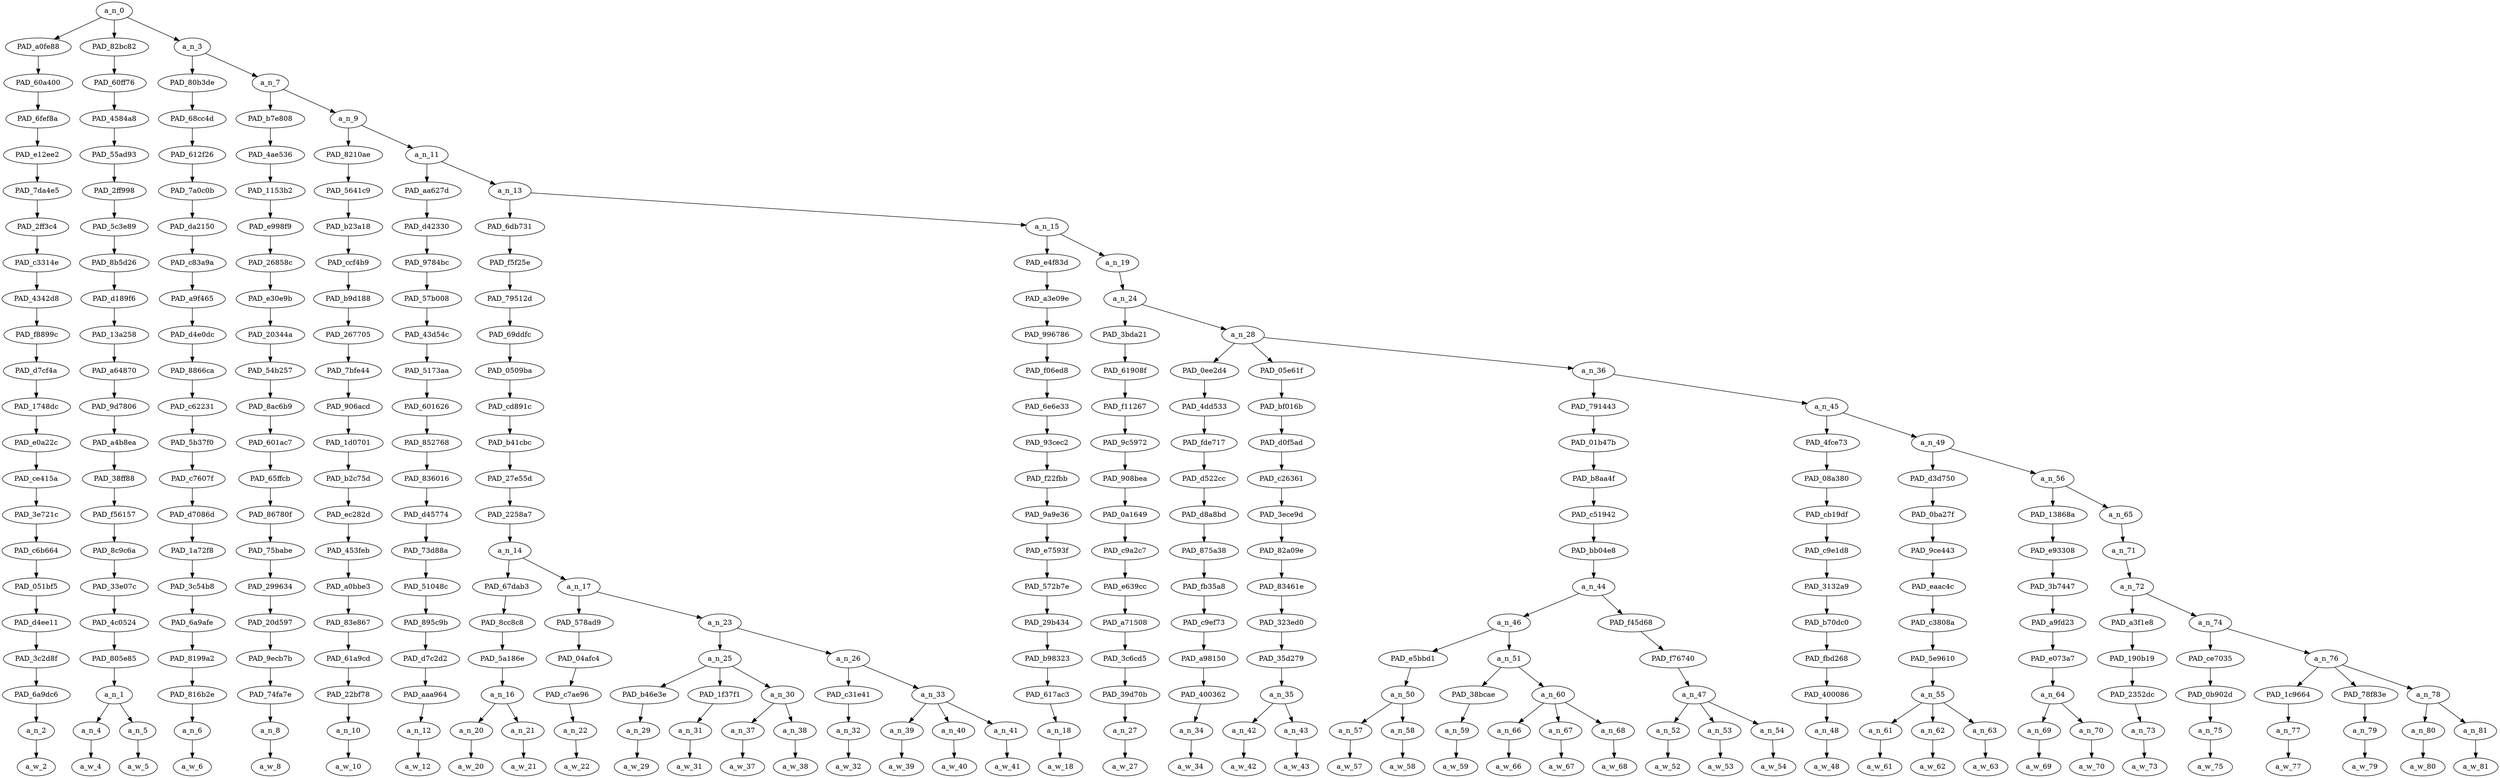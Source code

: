 strict digraph "" {
	a_n_0	[div_dir=1,
		index=0,
		level=21,
		pos="2.3028767903645835,21!",
		text_span="[0, 1, 2, 3, 4, 5, 6, 7, 8, 9, 10, 11, 12, 13, 14, 15, 16, 17, 18, 19, 20, 21, 22, 23, 24, 25, 26, 27, 28, 29, 30, 31, 32, 33, 34, \
35, 36, 37, 38, 39, 40, 41, 42, 43]",
		value=1.00000001];
	PAD_a0fe88	[div_dir=1,
		index=1,
		level=20,
		pos="2.0,20!",
		text_span="[2]",
		value=0.01432234];
	a_n_0 -> PAD_a0fe88;
	PAD_82bc82	[div_dir=1,
		index=0,
		level=20,
		pos="0.5,20!",
		text_span="[0, 1]",
		value=0.04350929];
	a_n_0 -> PAD_82bc82;
	a_n_3	[div_dir=1,
		index=2,
		level=20,
		pos="4.40863037109375,20!",
		text_span="[3, 4, 5, 6, 7, 8, 9, 10, 11, 12, 13, 14, 15, 16, 17, 18, 19, 20, 21, 22, 23, 24, 25, 26, 27, 28, 29, 30, 31, 32, 33, 34, 35, 36, \
37, 38, 39, 40, 41, 42, 43]",
		value=0.94185250];
	a_n_0 -> a_n_3;
	PAD_60a400	[div_dir=1,
		index=1,
		level=19,
		pos="2.0,19!",
		text_span="[2]",
		value=0.01432234];
	PAD_a0fe88 -> PAD_60a400;
	PAD_6fef8a	[div_dir=1,
		index=1,
		level=18,
		pos="2.0,18!",
		text_span="[2]",
		value=0.01432234];
	PAD_60a400 -> PAD_6fef8a;
	PAD_e12ee2	[div_dir=1,
		index=1,
		level=17,
		pos="2.0,17!",
		text_span="[2]",
		value=0.01432234];
	PAD_6fef8a -> PAD_e12ee2;
	PAD_7da4e5	[div_dir=1,
		index=1,
		level=16,
		pos="2.0,16!",
		text_span="[2]",
		value=0.01432234];
	PAD_e12ee2 -> PAD_7da4e5;
	PAD_2ff3c4	[div_dir=1,
		index=1,
		level=15,
		pos="2.0,15!",
		text_span="[2]",
		value=0.01432234];
	PAD_7da4e5 -> PAD_2ff3c4;
	PAD_c3314e	[div_dir=1,
		index=1,
		level=14,
		pos="2.0,14!",
		text_span="[2]",
		value=0.01432234];
	PAD_2ff3c4 -> PAD_c3314e;
	PAD_4342d8	[div_dir=1,
		index=1,
		level=13,
		pos="2.0,13!",
		text_span="[2]",
		value=0.01432234];
	PAD_c3314e -> PAD_4342d8;
	PAD_f8899c	[div_dir=1,
		index=1,
		level=12,
		pos="2.0,12!",
		text_span="[2]",
		value=0.01432234];
	PAD_4342d8 -> PAD_f8899c;
	PAD_d7cf4a	[div_dir=1,
		index=1,
		level=11,
		pos="2.0,11!",
		text_span="[2]",
		value=0.01432234];
	PAD_f8899c -> PAD_d7cf4a;
	PAD_1748dc	[div_dir=1,
		index=1,
		level=10,
		pos="2.0,10!",
		text_span="[2]",
		value=0.01432234];
	PAD_d7cf4a -> PAD_1748dc;
	PAD_e0a22c	[div_dir=1,
		index=1,
		level=9,
		pos="2.0,9!",
		text_span="[2]",
		value=0.01432234];
	PAD_1748dc -> PAD_e0a22c;
	PAD_ce415a	[div_dir=1,
		index=1,
		level=8,
		pos="2.0,8!",
		text_span="[2]",
		value=0.01432234];
	PAD_e0a22c -> PAD_ce415a;
	PAD_3e721c	[div_dir=1,
		index=1,
		level=7,
		pos="2.0,7!",
		text_span="[2]",
		value=0.01432234];
	PAD_ce415a -> PAD_3e721c;
	PAD_c6b664	[div_dir=1,
		index=1,
		level=6,
		pos="2.0,6!",
		text_span="[2]",
		value=0.01432234];
	PAD_3e721c -> PAD_c6b664;
	PAD_051bf5	[div_dir=1,
		index=1,
		level=5,
		pos="2.0,5!",
		text_span="[2]",
		value=0.01432234];
	PAD_c6b664 -> PAD_051bf5;
	PAD_d4ee11	[div_dir=1,
		index=1,
		level=4,
		pos="2.0,4!",
		text_span="[2]",
		value=0.01432234];
	PAD_051bf5 -> PAD_d4ee11;
	PAD_3c2d8f	[div_dir=1,
		index=1,
		level=3,
		pos="2.0,3!",
		text_span="[2]",
		value=0.01432234];
	PAD_d4ee11 -> PAD_3c2d8f;
	PAD_6a9dc6	[div_dir=1,
		index=1,
		level=2,
		pos="2.0,2!",
		text_span="[2]",
		value=0.01432234];
	PAD_3c2d8f -> PAD_6a9dc6;
	a_n_2	[div_dir=1,
		index=2,
		level=1,
		pos="2.0,1!",
		text_span="[2]",
		value=0.01432234];
	PAD_6a9dc6 -> a_n_2;
	a_w_2	[div_dir=0,
		index=2,
		level=0,
		pos="2,0!",
		text_span="[2]",
		value=overwhelmingly];
	a_n_2 -> a_w_2;
	PAD_60ff76	[div_dir=1,
		index=0,
		level=19,
		pos="0.5,19!",
		text_span="[0, 1]",
		value=0.04350929];
	PAD_82bc82 -> PAD_60ff76;
	PAD_4584a8	[div_dir=1,
		index=0,
		level=18,
		pos="0.5,18!",
		text_span="[0, 1]",
		value=0.04350929];
	PAD_60ff76 -> PAD_4584a8;
	PAD_55ad93	[div_dir=1,
		index=0,
		level=17,
		pos="0.5,17!",
		text_span="[0, 1]",
		value=0.04350929];
	PAD_4584a8 -> PAD_55ad93;
	PAD_2ff998	[div_dir=1,
		index=0,
		level=16,
		pos="0.5,16!",
		text_span="[0, 1]",
		value=0.04350929];
	PAD_55ad93 -> PAD_2ff998;
	PAD_5c3e89	[div_dir=1,
		index=0,
		level=15,
		pos="0.5,15!",
		text_span="[0, 1]",
		value=0.04350929];
	PAD_2ff998 -> PAD_5c3e89;
	PAD_8b5d26	[div_dir=1,
		index=0,
		level=14,
		pos="0.5,14!",
		text_span="[0, 1]",
		value=0.04350929];
	PAD_5c3e89 -> PAD_8b5d26;
	PAD_d189f6	[div_dir=1,
		index=0,
		level=13,
		pos="0.5,13!",
		text_span="[0, 1]",
		value=0.04350929];
	PAD_8b5d26 -> PAD_d189f6;
	PAD_13a258	[div_dir=1,
		index=0,
		level=12,
		pos="0.5,12!",
		text_span="[0, 1]",
		value=0.04350929];
	PAD_d189f6 -> PAD_13a258;
	PAD_a64870	[div_dir=1,
		index=0,
		level=11,
		pos="0.5,11!",
		text_span="[0, 1]",
		value=0.04350929];
	PAD_13a258 -> PAD_a64870;
	PAD_9d7806	[div_dir=1,
		index=0,
		level=10,
		pos="0.5,10!",
		text_span="[0, 1]",
		value=0.04350929];
	PAD_a64870 -> PAD_9d7806;
	PAD_a4b8ea	[div_dir=1,
		index=0,
		level=9,
		pos="0.5,9!",
		text_span="[0, 1]",
		value=0.04350929];
	PAD_9d7806 -> PAD_a4b8ea;
	PAD_38ff88	[div_dir=1,
		index=0,
		level=8,
		pos="0.5,8!",
		text_span="[0, 1]",
		value=0.04350929];
	PAD_a4b8ea -> PAD_38ff88;
	PAD_f56157	[div_dir=1,
		index=0,
		level=7,
		pos="0.5,7!",
		text_span="[0, 1]",
		value=0.04350929];
	PAD_38ff88 -> PAD_f56157;
	PAD_8c9c6a	[div_dir=1,
		index=0,
		level=6,
		pos="0.5,6!",
		text_span="[0, 1]",
		value=0.04350929];
	PAD_f56157 -> PAD_8c9c6a;
	PAD_33e07c	[div_dir=1,
		index=0,
		level=5,
		pos="0.5,5!",
		text_span="[0, 1]",
		value=0.04350929];
	PAD_8c9c6a -> PAD_33e07c;
	PAD_4c0524	[div_dir=1,
		index=0,
		level=4,
		pos="0.5,4!",
		text_span="[0, 1]",
		value=0.04350929];
	PAD_33e07c -> PAD_4c0524;
	PAD_805e85	[div_dir=1,
		index=0,
		level=3,
		pos="0.5,3!",
		text_span="[0, 1]",
		value=0.04350929];
	PAD_4c0524 -> PAD_805e85;
	a_n_1	[div_dir=1,
		index=0,
		level=2,
		pos="0.5,2!",
		text_span="[0, 1]",
		value=0.04350929];
	PAD_805e85 -> a_n_1;
	a_n_4	[div_dir=1,
		index=0,
		level=1,
		pos="0.0,1!",
		text_span="[0]",
		value=0.02041642];
	a_n_1 -> a_n_4;
	a_n_5	[div_dir=1,
		index=1,
		level=1,
		pos="1.0,1!",
		text_span="[1]",
		value=0.02291645];
	a_n_1 -> a_n_5;
	a_w_4	[div_dir=0,
		index=0,
		level=0,
		pos="0,0!",
		text_span="[0]",
		value=house];
	a_n_4 -> a_w_4;
	a_w_5	[div_dir=0,
		index=1,
		level=0,
		pos="1,0!",
		text_span="[1]",
		value=republicans];
	a_n_5 -> a_w_5;
	PAD_80b3de	[div_dir=1,
		index=2,
		level=19,
		pos="3.0,19!",
		text_span="[3]",
		value=0.01274587];
	a_n_3 -> PAD_80b3de;
	a_n_7	[div_dir=1,
		index=3,
		level=19,
		pos="5.8172607421875,19!",
		text_span="[4, 5, 6, 7, 8, 9, 10, 11, 12, 13, 14, 15, 16, 17, 18, 19, 20, 21, 22, 23, 24, 25, 26, 27, 28, 29, 30, 31, 32, 33, 34, 35, 36, 37, \
38, 39, 40, 41, 42, 43]",
		value=0.92882517];
	a_n_3 -> a_n_7;
	PAD_68cc4d	[div_dir=1,
		index=2,
		level=18,
		pos="3.0,18!",
		text_span="[3]",
		value=0.01274587];
	PAD_80b3de -> PAD_68cc4d;
	PAD_612f26	[div_dir=1,
		index=2,
		level=17,
		pos="3.0,17!",
		text_span="[3]",
		value=0.01274587];
	PAD_68cc4d -> PAD_612f26;
	PAD_7a0c0b	[div_dir=1,
		index=2,
		level=16,
		pos="3.0,16!",
		text_span="[3]",
		value=0.01274587];
	PAD_612f26 -> PAD_7a0c0b;
	PAD_da2150	[div_dir=1,
		index=2,
		level=15,
		pos="3.0,15!",
		text_span="[3]",
		value=0.01274587];
	PAD_7a0c0b -> PAD_da2150;
	PAD_c83a9a	[div_dir=1,
		index=2,
		level=14,
		pos="3.0,14!",
		text_span="[3]",
		value=0.01274587];
	PAD_da2150 -> PAD_c83a9a;
	PAD_a9f465	[div_dir=1,
		index=2,
		level=13,
		pos="3.0,13!",
		text_span="[3]",
		value=0.01274587];
	PAD_c83a9a -> PAD_a9f465;
	PAD_d4e0dc	[div_dir=1,
		index=2,
		level=12,
		pos="3.0,12!",
		text_span="[3]",
		value=0.01274587];
	PAD_a9f465 -> PAD_d4e0dc;
	PAD_8866ca	[div_dir=1,
		index=2,
		level=11,
		pos="3.0,11!",
		text_span="[3]",
		value=0.01274587];
	PAD_d4e0dc -> PAD_8866ca;
	PAD_c62231	[div_dir=1,
		index=2,
		level=10,
		pos="3.0,10!",
		text_span="[3]",
		value=0.01274587];
	PAD_8866ca -> PAD_c62231;
	PAD_5b37f0	[div_dir=1,
		index=2,
		level=9,
		pos="3.0,9!",
		text_span="[3]",
		value=0.01274587];
	PAD_c62231 -> PAD_5b37f0;
	PAD_c7607f	[div_dir=1,
		index=2,
		level=8,
		pos="3.0,8!",
		text_span="[3]",
		value=0.01274587];
	PAD_5b37f0 -> PAD_c7607f;
	PAD_d7086d	[div_dir=1,
		index=2,
		level=7,
		pos="3.0,7!",
		text_span="[3]",
		value=0.01274587];
	PAD_c7607f -> PAD_d7086d;
	PAD_1a72f8	[div_dir=1,
		index=2,
		level=6,
		pos="3.0,6!",
		text_span="[3]",
		value=0.01274587];
	PAD_d7086d -> PAD_1a72f8;
	PAD_3c54b8	[div_dir=1,
		index=2,
		level=5,
		pos="3.0,5!",
		text_span="[3]",
		value=0.01274587];
	PAD_1a72f8 -> PAD_3c54b8;
	PAD_6a9afe	[div_dir=1,
		index=2,
		level=4,
		pos="3.0,4!",
		text_span="[3]",
		value=0.01274587];
	PAD_3c54b8 -> PAD_6a9afe;
	PAD_8199a2	[div_dir=1,
		index=2,
		level=3,
		pos="3.0,3!",
		text_span="[3]",
		value=0.01274587];
	PAD_6a9afe -> PAD_8199a2;
	PAD_816b2e	[div_dir=1,
		index=2,
		level=2,
		pos="3.0,2!",
		text_span="[3]",
		value=0.01274587];
	PAD_8199a2 -> PAD_816b2e;
	a_n_6	[div_dir=1,
		index=3,
		level=1,
		pos="3.0,1!",
		text_span="[3]",
		value=0.01274587];
	PAD_816b2e -> a_n_6;
	a_w_6	[div_dir=0,
		index=3,
		level=0,
		pos="3,0!",
		text_span="[3]",
		value=voted];
	a_n_6 -> a_w_6;
	PAD_b7e808	[div_dir=1,
		index=3,
		level=18,
		pos="4.0,18!",
		text_span="[4]",
		value=0.00956903];
	a_n_7 -> PAD_b7e808;
	a_n_9	[div_dir=1,
		index=4,
		level=18,
		pos="7.634521484375,18!",
		text_span="[5, 6, 7, 8, 9, 10, 11, 12, 13, 14, 15, 16, 17, 18, 19, 20, 21, 22, 23, 24, 25, 26, 27, 28, 29, 30, 31, 32, 33, 34, 35, 36, 37, \
38, 39, 40, 41, 42, 43]",
		value=0.91897349];
	a_n_7 -> a_n_9;
	PAD_4ae536	[div_dir=1,
		index=3,
		level=17,
		pos="4.0,17!",
		text_span="[4]",
		value=0.00956903];
	PAD_b7e808 -> PAD_4ae536;
	PAD_1153b2	[div_dir=1,
		index=3,
		level=16,
		pos="4.0,16!",
		text_span="[4]",
		value=0.00956903];
	PAD_4ae536 -> PAD_1153b2;
	PAD_e998f9	[div_dir=1,
		index=3,
		level=15,
		pos="4.0,15!",
		text_span="[4]",
		value=0.00956903];
	PAD_1153b2 -> PAD_e998f9;
	PAD_26858c	[div_dir=1,
		index=3,
		level=14,
		pos="4.0,14!",
		text_span="[4]",
		value=0.00956903];
	PAD_e998f9 -> PAD_26858c;
	PAD_e30e9b	[div_dir=1,
		index=3,
		level=13,
		pos="4.0,13!",
		text_span="[4]",
		value=0.00956903];
	PAD_26858c -> PAD_e30e9b;
	PAD_20344a	[div_dir=1,
		index=3,
		level=12,
		pos="4.0,12!",
		text_span="[4]",
		value=0.00956903];
	PAD_e30e9b -> PAD_20344a;
	PAD_54b257	[div_dir=1,
		index=3,
		level=11,
		pos="4.0,11!",
		text_span="[4]",
		value=0.00956903];
	PAD_20344a -> PAD_54b257;
	PAD_8ac6b9	[div_dir=1,
		index=3,
		level=10,
		pos="4.0,10!",
		text_span="[4]",
		value=0.00956903];
	PAD_54b257 -> PAD_8ac6b9;
	PAD_601ac7	[div_dir=1,
		index=3,
		level=9,
		pos="4.0,9!",
		text_span="[4]",
		value=0.00956903];
	PAD_8ac6b9 -> PAD_601ac7;
	PAD_65ffcb	[div_dir=1,
		index=3,
		level=8,
		pos="4.0,8!",
		text_span="[4]",
		value=0.00956903];
	PAD_601ac7 -> PAD_65ffcb;
	PAD_86780f	[div_dir=1,
		index=3,
		level=7,
		pos="4.0,7!",
		text_span="[4]",
		value=0.00956903];
	PAD_65ffcb -> PAD_86780f;
	PAD_75babe	[div_dir=1,
		index=3,
		level=6,
		pos="4.0,6!",
		text_span="[4]",
		value=0.00956903];
	PAD_86780f -> PAD_75babe;
	PAD_299634	[div_dir=1,
		index=3,
		level=5,
		pos="4.0,5!",
		text_span="[4]",
		value=0.00956903];
	PAD_75babe -> PAD_299634;
	PAD_20d597	[div_dir=1,
		index=3,
		level=4,
		pos="4.0,4!",
		text_span="[4]",
		value=0.00956903];
	PAD_299634 -> PAD_20d597;
	PAD_9ecb7b	[div_dir=1,
		index=3,
		level=3,
		pos="4.0,3!",
		text_span="[4]",
		value=0.00956903];
	PAD_20d597 -> PAD_9ecb7b;
	PAD_74fa7e	[div_dir=1,
		index=3,
		level=2,
		pos="4.0,2!",
		text_span="[4]",
		value=0.00956903];
	PAD_9ecb7b -> PAD_74fa7e;
	a_n_8	[div_dir=1,
		index=4,
		level=1,
		pos="4.0,1!",
		text_span="[4]",
		value=0.00956903];
	PAD_74fa7e -> a_n_8;
	a_w_8	[div_dir=0,
		index=4,
		level=0,
		pos="4,0!",
		text_span="[4]",
		value=in];
	a_n_8 -> a_w_8;
	PAD_8210ae	[div_dir=1,
		index=4,
		level=17,
		pos="5.0,17!",
		text_span="[5]",
		value=0.01014781];
	a_n_9 -> PAD_8210ae;
	a_n_11	[div_dir=1,
		index=5,
		level=17,
		pos="10.26904296875,17!",
		text_span="[6, 7, 8, 9, 10, 11, 12, 13, 14, 15, 16, 17, 18, 19, 20, 21, 22, 23, 24, 25, 26, 27, 28, 29, 30, 31, 32, 33, 34, 35, 36, 37, 38, \
39, 40, 41, 42, 43]",
		value=0.90854138];
	a_n_9 -> a_n_11;
	PAD_5641c9	[div_dir=1,
		index=4,
		level=16,
		pos="5.0,16!",
		text_span="[5]",
		value=0.01014781];
	PAD_8210ae -> PAD_5641c9;
	PAD_b23a18	[div_dir=1,
		index=4,
		level=15,
		pos="5.0,15!",
		text_span="[5]",
		value=0.01014781];
	PAD_5641c9 -> PAD_b23a18;
	PAD_ccf4b9	[div_dir=1,
		index=4,
		level=14,
		pos="5.0,14!",
		text_span="[5]",
		value=0.01014781];
	PAD_b23a18 -> PAD_ccf4b9;
	PAD_b9d188	[div_dir=1,
		index=4,
		level=13,
		pos="5.0,13!",
		text_span="[5]",
		value=0.01014781];
	PAD_ccf4b9 -> PAD_b9d188;
	PAD_267705	[div_dir=1,
		index=4,
		level=12,
		pos="5.0,12!",
		text_span="[5]",
		value=0.01014781];
	PAD_b9d188 -> PAD_267705;
	PAD_7bfe44	[div_dir=1,
		index=4,
		level=11,
		pos="5.0,11!",
		text_span="[5]",
		value=0.01014781];
	PAD_267705 -> PAD_7bfe44;
	PAD_906acd	[div_dir=1,
		index=4,
		level=10,
		pos="5.0,10!",
		text_span="[5]",
		value=0.01014781];
	PAD_7bfe44 -> PAD_906acd;
	PAD_1d0701	[div_dir=1,
		index=4,
		level=9,
		pos="5.0,9!",
		text_span="[5]",
		value=0.01014781];
	PAD_906acd -> PAD_1d0701;
	PAD_b2c75d	[div_dir=1,
		index=4,
		level=8,
		pos="5.0,8!",
		text_span="[5]",
		value=0.01014781];
	PAD_1d0701 -> PAD_b2c75d;
	PAD_ec282d	[div_dir=1,
		index=4,
		level=7,
		pos="5.0,7!",
		text_span="[5]",
		value=0.01014781];
	PAD_b2c75d -> PAD_ec282d;
	PAD_453feb	[div_dir=1,
		index=4,
		level=6,
		pos="5.0,6!",
		text_span="[5]",
		value=0.01014781];
	PAD_ec282d -> PAD_453feb;
	PAD_a0bbe3	[div_dir=1,
		index=4,
		level=5,
		pos="5.0,5!",
		text_span="[5]",
		value=0.01014781];
	PAD_453feb -> PAD_a0bbe3;
	PAD_83e867	[div_dir=1,
		index=4,
		level=4,
		pos="5.0,4!",
		text_span="[5]",
		value=0.01014781];
	PAD_a0bbe3 -> PAD_83e867;
	PAD_61a9cd	[div_dir=1,
		index=4,
		level=3,
		pos="5.0,3!",
		text_span="[5]",
		value=0.01014781];
	PAD_83e867 -> PAD_61a9cd;
	PAD_22bf78	[div_dir=1,
		index=4,
		level=2,
		pos="5.0,2!",
		text_span="[5]",
		value=0.01014781];
	PAD_61a9cd -> PAD_22bf78;
	a_n_10	[div_dir=1,
		index=5,
		level=1,
		pos="5.0,1!",
		text_span="[5]",
		value=0.01014781];
	PAD_22bf78 -> a_n_10;
	a_w_10	[div_dir=0,
		index=5,
		level=0,
		pos="5,0!",
		text_span="[5]",
		value=support];
	a_n_10 -> a_w_10;
	PAD_aa627d	[div_dir=1,
		index=5,
		level=16,
		pos="6.0,16!",
		text_span="[6]",
		value=0.00955087];
	a_n_11 -> PAD_aa627d;
	a_n_13	[div_dir=1,
		index=6,
		level=16,
		pos="14.5380859375,16!",
		text_span="[7, 8, 9, 10, 11, 12, 13, 14, 15, 16, 17, 18, 19, 20, 21, 22, 23, 24, 25, 26, 27, 28, 29, 30, 31, 32, 33, 34, 35, 36, 37, 38, 39, \
40, 41, 42, 43]",
		value=0.89870370];
	a_n_11 -> a_n_13;
	PAD_d42330	[div_dir=1,
		index=5,
		level=15,
		pos="6.0,15!",
		text_span="[6]",
		value=0.00955087];
	PAD_aa627d -> PAD_d42330;
	PAD_9784bc	[div_dir=1,
		index=5,
		level=14,
		pos="6.0,14!",
		text_span="[6]",
		value=0.00955087];
	PAD_d42330 -> PAD_9784bc;
	PAD_57b008	[div_dir=1,
		index=5,
		level=13,
		pos="6.0,13!",
		text_span="[6]",
		value=0.00955087];
	PAD_9784bc -> PAD_57b008;
	PAD_43d54c	[div_dir=1,
		index=5,
		level=12,
		pos="6.0,12!",
		text_span="[6]",
		value=0.00955087];
	PAD_57b008 -> PAD_43d54c;
	PAD_5173aa	[div_dir=1,
		index=5,
		level=11,
		pos="6.0,11!",
		text_span="[6]",
		value=0.00955087];
	PAD_43d54c -> PAD_5173aa;
	PAD_601626	[div_dir=1,
		index=5,
		level=10,
		pos="6.0,10!",
		text_span="[6]",
		value=0.00955087];
	PAD_5173aa -> PAD_601626;
	PAD_852768	[div_dir=1,
		index=5,
		level=9,
		pos="6.0,9!",
		text_span="[6]",
		value=0.00955087];
	PAD_601626 -> PAD_852768;
	PAD_836016	[div_dir=1,
		index=5,
		level=8,
		pos="6.0,8!",
		text_span="[6]",
		value=0.00955087];
	PAD_852768 -> PAD_836016;
	PAD_d45774	[div_dir=1,
		index=5,
		level=7,
		pos="6.0,7!",
		text_span="[6]",
		value=0.00955087];
	PAD_836016 -> PAD_d45774;
	PAD_73d88a	[div_dir=1,
		index=5,
		level=6,
		pos="6.0,6!",
		text_span="[6]",
		value=0.00955087];
	PAD_d45774 -> PAD_73d88a;
	PAD_51048c	[div_dir=1,
		index=5,
		level=5,
		pos="6.0,5!",
		text_span="[6]",
		value=0.00955087];
	PAD_73d88a -> PAD_51048c;
	PAD_895c9b	[div_dir=1,
		index=5,
		level=4,
		pos="6.0,4!",
		text_span="[6]",
		value=0.00955087];
	PAD_51048c -> PAD_895c9b;
	PAD_d7c2d2	[div_dir=1,
		index=5,
		level=3,
		pos="6.0,3!",
		text_span="[6]",
		value=0.00955087];
	PAD_895c9b -> PAD_d7c2d2;
	PAD_aaa964	[div_dir=1,
		index=5,
		level=2,
		pos="6.0,2!",
		text_span="[6]",
		value=0.00955087];
	PAD_d7c2d2 -> PAD_aaa964;
	a_n_12	[div_dir=1,
		index=6,
		level=1,
		pos="6.0,1!",
		text_span="[6]",
		value=0.00955087];
	PAD_aaa964 -> a_n_12;
	a_w_12	[div_dir=0,
		index=6,
		level=0,
		pos="6,0!",
		text_span="[6]",
		value=of];
	a_n_12 -> a_w_12;
	PAD_6db731	[div_dir=1,
		index=6,
		level=15,
		pos="9.3125,15!",
		text_span="[7, 8, 9, 10, 11, 12, 13, 14, 15, 16, 17]",
		value=0.17862802];
	a_n_13 -> PAD_6db731;
	a_n_15	[div_dir=1,
		index=7,
		level=15,
		pos="19.763671875,15!",
		text_span="[18, 19, 20, 21, 22, 23, 24, 25, 26, 27, 28, 29, 30, 31, 32, 33, 34, 35, 36, 37, 38, 39, 40, 41, 42, 43]",
		value=0.71978835];
	a_n_13 -> a_n_15;
	PAD_f5f25e	[div_dir=1,
		index=6,
		level=14,
		pos="9.3125,14!",
		text_span="[7, 8, 9, 10, 11, 12, 13, 14, 15, 16, 17]",
		value=0.17862802];
	PAD_6db731 -> PAD_f5f25e;
	PAD_79512d	[div_dir=1,
		index=6,
		level=13,
		pos="9.3125,13!",
		text_span="[7, 8, 9, 10, 11, 12, 13, 14, 15, 16, 17]",
		value=0.17862802];
	PAD_f5f25e -> PAD_79512d;
	PAD_69ddfc	[div_dir=1,
		index=6,
		level=12,
		pos="9.3125,12!",
		text_span="[7, 8, 9, 10, 11, 12, 13, 14, 15, 16, 17]",
		value=0.17862802];
	PAD_79512d -> PAD_69ddfc;
	PAD_0509ba	[div_dir=1,
		index=6,
		level=11,
		pos="9.3125,11!",
		text_span="[7, 8, 9, 10, 11, 12, 13, 14, 15, 16, 17]",
		value=0.17862802];
	PAD_69ddfc -> PAD_0509ba;
	PAD_cd891c	[div_dir=1,
		index=6,
		level=10,
		pos="9.3125,10!",
		text_span="[7, 8, 9, 10, 11, 12, 13, 14, 15, 16, 17]",
		value=0.17862802];
	PAD_0509ba -> PAD_cd891c;
	PAD_b41cbc	[div_dir=1,
		index=6,
		level=9,
		pos="9.3125,9!",
		text_span="[7, 8, 9, 10, 11, 12, 13, 14, 15, 16, 17]",
		value=0.17862802];
	PAD_cd891c -> PAD_b41cbc;
	PAD_27e55d	[div_dir=1,
		index=6,
		level=8,
		pos="9.3125,8!",
		text_span="[7, 8, 9, 10, 11, 12, 13, 14, 15, 16, 17]",
		value=0.17862802];
	PAD_b41cbc -> PAD_27e55d;
	PAD_2258a7	[div_dir=1,
		index=6,
		level=7,
		pos="9.3125,7!",
		text_span="[7, 8, 9, 10, 11, 12, 13, 14, 15, 16, 17]",
		value=0.17862802];
	PAD_27e55d -> PAD_2258a7;
	a_n_14	[div_dir=1,
		index=6,
		level=6,
		pos="9.3125,6!",
		text_span="[7, 8, 9, 10, 11, 12, 13, 14, 15, 16, 17]",
		value=0.17862802];
	PAD_2258a7 -> a_n_14;
	PAD_67dab3	[div_dir=1,
		index=6,
		level=5,
		pos="7.5,5!",
		text_span="[7, 8]",
		value=0.02068015];
	a_n_14 -> PAD_67dab3;
	a_n_17	[div_dir=1,
		index=7,
		level=5,
		pos="11.125,5!",
		text_span="[9, 10, 11, 12, 13, 14, 15, 16, 17]",
		value=0.15792645];
	a_n_14 -> a_n_17;
	PAD_8cc8c8	[div_dir=1,
		index=6,
		level=4,
		pos="7.5,4!",
		text_span="[7, 8]",
		value=0.02068015];
	PAD_67dab3 -> PAD_8cc8c8;
	PAD_5a186e	[div_dir=1,
		index=6,
		level=3,
		pos="7.5,3!",
		text_span="[7, 8]",
		value=0.02068015];
	PAD_8cc8c8 -> PAD_5a186e;
	a_n_16	[div_dir=1,
		index=6,
		level=2,
		pos="7.5,2!",
		text_span="[7, 8]",
		value=0.02068015];
	PAD_5a186e -> a_n_16;
	a_n_20	[div_dir=1,
		index=7,
		level=1,
		pos="7.0,1!",
		text_span="[7]",
		value=0.00861428];
	a_n_16 -> a_n_20;
	a_n_21	[div_dir=-1,
		index=8,
		level=1,
		pos="8.0,1!",
		text_span="[8]",
		value=0.01205381];
	a_n_16 -> a_n_21;
	a_w_20	[div_dir=0,
		index=7,
		level=0,
		pos="7,0!",
		text_span="[7]",
		value=a];
	a_n_20 -> a_w_20;
	a_w_21	[div_dir=0,
		index=8,
		level=0,
		pos="8,0!",
		text_span="[8]",
		value=resolution];
	a_n_21 -> a_w_21;
	PAD_578ad9	[div_dir=1,
		index=7,
		level=4,
		pos="9.0,4!",
		text_span="[9]",
		value=0.03446762];
	a_n_17 -> PAD_578ad9;
	a_n_23	[div_dir=1,
		index=8,
		level=4,
		pos="13.25,4!",
		text_span="[10, 11, 12, 13, 14, 15, 16, 17]",
		value=0.12344069];
	a_n_17 -> a_n_23;
	PAD_04afc4	[div_dir=1,
		index=7,
		level=3,
		pos="9.0,3!",
		text_span="[9]",
		value=0.03446762];
	PAD_578ad9 -> PAD_04afc4;
	PAD_c7ae96	[div_dir=1,
		index=7,
		level=2,
		pos="9.0,2!",
		text_span="[9]",
		value=0.03446762];
	PAD_04afc4 -> PAD_c7ae96;
	a_n_22	[div_dir=1,
		index=9,
		level=1,
		pos="9.0,1!",
		text_span="[9]",
		value=0.03446762];
	PAD_c7ae96 -> a_n_22;
	a_w_22	[div_dir=0,
		index=9,
		level=0,
		pos="9,0!",
		text_span="[9]",
		value=reaffirming];
	a_n_22 -> a_w_22;
	a_n_25	[div_dir=1,
		index=8,
		level=3,
		pos="11.5,3!",
		text_span="[10, 11, 12, 13]",
		value=0.04574949];
	a_n_23 -> a_n_25;
	a_n_26	[div_dir=1,
		index=9,
		level=3,
		pos="15.0,3!",
		text_span="[14, 15, 16, 17]",
		value=0.07767898];
	a_n_23 -> a_n_26;
	PAD_b46e3e	[div_dir=1,
		index=8,
		level=2,
		pos="10.0,2!",
		text_span="[10]",
		value=0.00998711];
	a_n_25 -> PAD_b46e3e;
	PAD_1f37f1	[div_dir=1,
		index=10,
		level=2,
		pos="13.0,2!",
		text_span="[13]",
		value=0.01225272];
	a_n_25 -> PAD_1f37f1;
	a_n_30	[div_dir=-1,
		index=9,
		level=2,
		pos="11.5,2!",
		text_span="[11, 12]",
		value=0.02350133];
	a_n_25 -> a_n_30;
	a_n_29	[div_dir=1,
		index=10,
		level=1,
		pos="10.0,1!",
		text_span="[10]",
		value=0.00998711];
	PAD_b46e3e -> a_n_29;
	a_w_29	[div_dir=0,
		index=10,
		level=0,
		pos="10,0!",
		text_span="[10]",
		value=the];
	a_n_29 -> a_w_29;
	a_n_31	[div_dir=1,
		index=13,
		level=1,
		pos="13.0,1!",
		text_span="[13]",
		value=0.01225272];
	PAD_1f37f1 -> a_n_31;
	a_w_31	[div_dir=0,
		index=13,
		level=0,
		pos="13,0!",
		text_span="[13]",
		value=commitment];
	a_n_31 -> a_w_31;
	a_n_37	[div_dir=-1,
		index=11,
		level=1,
		pos="11.0,1!",
		text_span="[11]",
		value=0.01124719];
	a_n_30 -> a_n_37;
	a_n_38	[div_dir=-1,
		index=12,
		level=1,
		pos="12.0,1!",
		text_span="[12]",
		value=0.01220205];
	a_n_30 -> a_n_38;
	a_w_37	[div_dir=0,
		index=11,
		level=0,
		pos="11,0!",
		text_span="[11]",
		value=united];
	a_n_37 -> a_w_37;
	a_w_38	[div_dir=0,
		index=12,
		level=0,
		pos="12,0!",
		text_span="[12]",
		value=states];
	a_n_38 -> a_w_38;
	PAD_c31e41	[div_dir=1,
		index=11,
		level=2,
		pos="14.0,2!",
		text_span="[14]",
		value=0.00974655];
	a_n_26 -> PAD_c31e41;
	a_n_33	[div_dir=-1,
		index=12,
		level=2,
		pos="16.0,2!",
		text_span="[15, 16, 17]",
		value=0.06792337];
	a_n_26 -> a_n_33;
	a_n_32	[div_dir=1,
		index=14,
		level=1,
		pos="14.0,1!",
		text_span="[14]",
		value=0.00974655];
	PAD_c31e41 -> a_n_32;
	a_w_32	[div_dir=0,
		index=14,
		level=0,
		pos="14,0!",
		text_span="[14]",
		value=to];
	a_n_32 -> a_w_32;
	a_n_39	[div_dir=-1,
		index=15,
		level=1,
		pos="15.0,1!",
		text_span="[15]",
		value=0.02407457];
	a_n_33 -> a_n_39;
	a_n_40	[div_dir=1,
		index=16,
		level=1,
		pos="16.0,1!",
		text_span="[16]",
		value=0.02480239];
	a_n_33 -> a_n_40;
	a_n_41	[div_dir=-1,
		index=17,
		level=1,
		pos="17.0,1!",
		text_span="[17]",
		value=0.01904066];
	a_n_33 -> a_n_41;
	a_w_39	[div_dir=0,
		index=15,
		level=0,
		pos="15,0!",
		text_span="[15]",
		value=israel];
	a_n_39 -> a_w_39;
	a_w_40	[div_dir=0,
		index=16,
		level=0,
		pos="16,0!",
		text_span="[16]",
		value="<number>"];
	a_n_40 -> a_w_40;
	a_w_41	[div_dir=0,
		index=17,
		level=0,
		pos="17,0!",
		text_span="[17]",
		value=democrats];
	a_n_41 -> a_w_41;
	PAD_e4f83d	[div_dir=-1,
		index=7,
		level=14,
		pos="18.0,14!",
		text_span="[18]",
		value=0.01392972];
	a_n_15 -> PAD_e4f83d;
	a_n_19	[div_dir=1,
		index=8,
		level=14,
		pos="21.52734375,14!",
		text_span="[19, 20, 21, 22, 23, 24, 25, 26, 27, 28, 29, 30, 31, 32, 33, 34, 35, 36, 37, 38, 39, 40, 41, 42, 43]",
		value=0.70553238];
	a_n_15 -> a_n_19;
	PAD_a3e09e	[div_dir=-1,
		index=7,
		level=13,
		pos="18.0,13!",
		text_span="[18]",
		value=0.01392972];
	PAD_e4f83d -> PAD_a3e09e;
	PAD_996786	[div_dir=-1,
		index=7,
		level=12,
		pos="18.0,12!",
		text_span="[18]",
		value=0.01392972];
	PAD_a3e09e -> PAD_996786;
	PAD_f06ed8	[div_dir=-1,
		index=7,
		level=11,
		pos="18.0,11!",
		text_span="[18]",
		value=0.01392972];
	PAD_996786 -> PAD_f06ed8;
	PAD_6e6e33	[div_dir=-1,
		index=7,
		level=10,
		pos="18.0,10!",
		text_span="[18]",
		value=0.01392972];
	PAD_f06ed8 -> PAD_6e6e33;
	PAD_93cec2	[div_dir=-1,
		index=7,
		level=9,
		pos="18.0,9!",
		text_span="[18]",
		value=0.01392972];
	PAD_6e6e33 -> PAD_93cec2;
	PAD_f22fbb	[div_dir=-1,
		index=7,
		level=8,
		pos="18.0,8!",
		text_span="[18]",
		value=0.01392972];
	PAD_93cec2 -> PAD_f22fbb;
	PAD_9a9e36	[div_dir=-1,
		index=7,
		level=7,
		pos="18.0,7!",
		text_span="[18]",
		value=0.01392972];
	PAD_f22fbb -> PAD_9a9e36;
	PAD_e7593f	[div_dir=-1,
		index=7,
		level=6,
		pos="18.0,6!",
		text_span="[18]",
		value=0.01392972];
	PAD_9a9e36 -> PAD_e7593f;
	PAD_572b7e	[div_dir=-1,
		index=8,
		level=5,
		pos="18.0,5!",
		text_span="[18]",
		value=0.01392972];
	PAD_e7593f -> PAD_572b7e;
	PAD_29b434	[div_dir=-1,
		index=9,
		level=4,
		pos="18.0,4!",
		text_span="[18]",
		value=0.01392972];
	PAD_572b7e -> PAD_29b434;
	PAD_b98323	[div_dir=-1,
		index=10,
		level=3,
		pos="18.0,3!",
		text_span="[18]",
		value=0.01392972];
	PAD_29b434 -> PAD_b98323;
	PAD_617ac3	[div_dir=-1,
		index=13,
		level=2,
		pos="18.0,2!",
		text_span="[18]",
		value=0.01392972];
	PAD_b98323 -> PAD_617ac3;
	a_n_18	[div_dir=-1,
		index=18,
		level=1,
		pos="18.0,1!",
		text_span="[18]",
		value=0.01392972];
	PAD_617ac3 -> a_n_18;
	a_w_18	[div_dir=0,
		index=18,
		level=0,
		pos="18,0!",
		text_span="[18]",
		value=showed];
	a_n_18 -> a_w_18;
	a_n_24	[div_dir=1,
		index=8,
		level=13,
		pos="21.52734375,13!",
		text_span="[19, 20, 21, 22, 23, 24, 25, 26, 27, 28, 29, 30, 31, 32, 33, 34, 35, 36, 37, 38, 39, 40, 41, 42, 43]",
		value=0.70519624];
	a_n_19 -> a_n_24;
	PAD_3bda21	[div_dir=1,
		index=8,
		level=12,
		pos="19.0,12!",
		text_span="[19]",
		value=0.01020734];
	a_n_24 -> PAD_3bda21;
	a_n_28	[div_dir=1,
		index=9,
		level=12,
		pos="24.0546875,12!",
		text_span="[20, 21, 22, 23, 24, 25, 26, 27, 28, 29, 30, 31, 32, 33, 34, 35, 36, 37, 38, 39, 40, 41, 42, 43]",
		value=0.69465276];
	a_n_24 -> a_n_28;
	PAD_61908f	[div_dir=1,
		index=8,
		level=11,
		pos="19.0,11!",
		text_span="[19]",
		value=0.01020734];
	PAD_3bda21 -> PAD_61908f;
	PAD_f11267	[div_dir=1,
		index=8,
		level=10,
		pos="19.0,10!",
		text_span="[19]",
		value=0.01020734];
	PAD_61908f -> PAD_f11267;
	PAD_9c5972	[div_dir=1,
		index=8,
		level=9,
		pos="19.0,9!",
		text_span="[19]",
		value=0.01020734];
	PAD_f11267 -> PAD_9c5972;
	PAD_908bea	[div_dir=1,
		index=8,
		level=8,
		pos="19.0,8!",
		text_span="[19]",
		value=0.01020734];
	PAD_9c5972 -> PAD_908bea;
	PAD_0a1649	[div_dir=1,
		index=8,
		level=7,
		pos="19.0,7!",
		text_span="[19]",
		value=0.01020734];
	PAD_908bea -> PAD_0a1649;
	PAD_c9a2c7	[div_dir=1,
		index=8,
		level=6,
		pos="19.0,6!",
		text_span="[19]",
		value=0.01020734];
	PAD_0a1649 -> PAD_c9a2c7;
	PAD_e639cc	[div_dir=1,
		index=9,
		level=5,
		pos="19.0,5!",
		text_span="[19]",
		value=0.01020734];
	PAD_c9a2c7 -> PAD_e639cc;
	PAD_a71508	[div_dir=1,
		index=10,
		level=4,
		pos="19.0,4!",
		text_span="[19]",
		value=0.01020734];
	PAD_e639cc -> PAD_a71508;
	PAD_3c6cd5	[div_dir=1,
		index=11,
		level=3,
		pos="19.0,3!",
		text_span="[19]",
		value=0.01020734];
	PAD_a71508 -> PAD_3c6cd5;
	PAD_39d70b	[div_dir=1,
		index=14,
		level=2,
		pos="19.0,2!",
		text_span="[19]",
		value=0.01020734];
	PAD_3c6cd5 -> PAD_39d70b;
	a_n_27	[div_dir=1,
		index=19,
		level=1,
		pos="19.0,1!",
		text_span="[19]",
		value=0.01020734];
	PAD_39d70b -> a_n_27;
	a_w_27	[div_dir=0,
		index=19,
		level=0,
		pos="19,0!",
		text_span="[19]",
		value=they];
	a_n_27 -> a_w_27;
	PAD_0ee2d4	[div_dir=1,
		index=9,
		level=11,
		pos="20.0,11!",
		text_span="[20]",
		value=0.01207924];
	a_n_28 -> PAD_0ee2d4;
	PAD_05e61f	[div_dir=1,
		index=10,
		level=11,
		pos="21.5,11!",
		text_span="[21, 22]",
		value=0.01871402];
	a_n_28 -> PAD_05e61f;
	a_n_36	[div_dir=1,
		index=11,
		level=11,
		pos="30.6640625,11!",
		text_span="[23, 24, 25, 26, 27, 28, 29, 30, 31, 32, 33, 34, 35, 36, 37, 38, 39, 40, 41, 42, 43]",
		value=0.66352795];
	a_n_28 -> a_n_36;
	PAD_4dd533	[div_dir=1,
		index=9,
		level=10,
		pos="20.0,10!",
		text_span="[20]",
		value=0.01207924];
	PAD_0ee2d4 -> PAD_4dd533;
	PAD_fde717	[div_dir=1,
		index=9,
		level=9,
		pos="20.0,9!",
		text_span="[20]",
		value=0.01207924];
	PAD_4dd533 -> PAD_fde717;
	PAD_d522cc	[div_dir=1,
		index=9,
		level=8,
		pos="20.0,8!",
		text_span="[20]",
		value=0.01207924];
	PAD_fde717 -> PAD_d522cc;
	PAD_d8a8bd	[div_dir=1,
		index=9,
		level=7,
		pos="20.0,7!",
		text_span="[20]",
		value=0.01207924];
	PAD_d522cc -> PAD_d8a8bd;
	PAD_875a38	[div_dir=1,
		index=9,
		level=6,
		pos="20.0,6!",
		text_span="[20]",
		value=0.01207924];
	PAD_d8a8bd -> PAD_875a38;
	PAD_fb35a8	[div_dir=1,
		index=10,
		level=5,
		pos="20.0,5!",
		text_span="[20]",
		value=0.01207924];
	PAD_875a38 -> PAD_fb35a8;
	PAD_c9ef73	[div_dir=1,
		index=11,
		level=4,
		pos="20.0,4!",
		text_span="[20]",
		value=0.01207924];
	PAD_fb35a8 -> PAD_c9ef73;
	PAD_a98150	[div_dir=1,
		index=12,
		level=3,
		pos="20.0,3!",
		text_span="[20]",
		value=0.01207924];
	PAD_c9ef73 -> PAD_a98150;
	PAD_400362	[div_dir=1,
		index=15,
		level=2,
		pos="20.0,2!",
		text_span="[20]",
		value=0.01207924];
	PAD_a98150 -> PAD_400362;
	a_n_34	[div_dir=1,
		index=20,
		level=1,
		pos="20.0,1!",
		text_span="[20]",
		value=0.01207924];
	PAD_400362 -> a_n_34;
	a_w_34	[div_dir=0,
		index=20,
		level=0,
		pos="20,0!",
		text_span="[20]",
		value=are];
	a_n_34 -> a_w_34;
	PAD_bf016b	[div_dir=1,
		index=10,
		level=10,
		pos="21.5,10!",
		text_span="[21, 22]",
		value=0.01871402];
	PAD_05e61f -> PAD_bf016b;
	PAD_d0f5ad	[div_dir=1,
		index=10,
		level=9,
		pos="21.5,9!",
		text_span="[21, 22]",
		value=0.01871402];
	PAD_bf016b -> PAD_d0f5ad;
	PAD_c26361	[div_dir=1,
		index=10,
		level=8,
		pos="21.5,8!",
		text_span="[21, 22]",
		value=0.01871402];
	PAD_d0f5ad -> PAD_c26361;
	PAD_3ece9d	[div_dir=1,
		index=10,
		level=7,
		pos="21.5,7!",
		text_span="[21, 22]",
		value=0.01871402];
	PAD_c26361 -> PAD_3ece9d;
	PAD_82a09e	[div_dir=1,
		index=10,
		level=6,
		pos="21.5,6!",
		text_span="[21, 22]",
		value=0.01871402];
	PAD_3ece9d -> PAD_82a09e;
	PAD_83461e	[div_dir=1,
		index=11,
		level=5,
		pos="21.5,5!",
		text_span="[21, 22]",
		value=0.01871402];
	PAD_82a09e -> PAD_83461e;
	PAD_323ed0	[div_dir=1,
		index=12,
		level=4,
		pos="21.5,4!",
		text_span="[21, 22]",
		value=0.01871402];
	PAD_83461e -> PAD_323ed0;
	PAD_35d279	[div_dir=1,
		index=13,
		level=3,
		pos="21.5,3!",
		text_span="[21, 22]",
		value=0.01871402];
	PAD_323ed0 -> PAD_35d279;
	a_n_35	[div_dir=1,
		index=16,
		level=2,
		pos="21.5,2!",
		text_span="[21, 22]",
		value=0.01871402];
	PAD_35d279 -> a_n_35;
	a_n_42	[div_dir=1,
		index=21,
		level=1,
		pos="21.0,1!",
		text_span="[21]",
		value=0.00870960];
	a_n_35 -> a_n_42;
	a_n_43	[div_dir=-1,
		index=22,
		level=1,
		pos="22.0,1!",
		text_span="[22]",
		value=0.00999740];
	a_n_35 -> a_n_43;
	a_w_42	[div_dir=0,
		index=21,
		level=0,
		pos="21,0!",
		text_span="[21]",
		value=no];
	a_n_42 -> a_w_42;
	a_w_43	[div_dir=0,
		index=22,
		level=0,
		pos="22,0!",
		text_span="[22]",
		value=longer];
	a_n_43 -> a_w_43;
	PAD_791443	[div_dir=1,
		index=11,
		level=10,
		pos="27.375,10!",
		text_span="[23, 24, 25, 26, 27, 28, 29, 30, 31]",
		value=0.17227507];
	a_n_36 -> PAD_791443;
	a_n_45	[div_dir=1,
		index=12,
		level=10,
		pos="33.953125,10!",
		text_span="[32, 33, 34, 35, 36, 37, 38, 39, 40, 41, 42, 43]",
		value=0.49091295];
	a_n_36 -> a_n_45;
	PAD_01b47b	[div_dir=1,
		index=11,
		level=9,
		pos="27.375,9!",
		text_span="[23, 24, 25, 26, 27, 28, 29, 30, 31]",
		value=0.17227507];
	PAD_791443 -> PAD_01b47b;
	PAD_b8aa4f	[div_dir=1,
		index=11,
		level=8,
		pos="27.375,8!",
		text_span="[23, 24, 25, 26, 27, 28, 29, 30, 31]",
		value=0.17227507];
	PAD_01b47b -> PAD_b8aa4f;
	PAD_c51942	[div_dir=1,
		index=11,
		level=7,
		pos="27.375,7!",
		text_span="[23, 24, 25, 26, 27, 28, 29, 30, 31]",
		value=0.17227507];
	PAD_b8aa4f -> PAD_c51942;
	PAD_bb04e8	[div_dir=1,
		index=11,
		level=6,
		pos="27.375,6!",
		text_span="[23, 24, 25, 26, 27, 28, 29, 30, 31]",
		value=0.17227507];
	PAD_c51942 -> PAD_bb04e8;
	a_n_44	[div_dir=1,
		index=12,
		level=5,
		pos="27.375,5!",
		text_span="[23, 24, 25, 26, 27, 28, 29, 30, 31]",
		value=0.17227507];
	PAD_bb04e8 -> a_n_44;
	a_n_46	[div_dir=1,
		index=13,
		level=4,
		pos="24.75,4!",
		text_span="[23, 24, 25, 26, 27, 28]",
		value=0.11918640];
	a_n_44 -> a_n_46;
	PAD_f45d68	[div_dir=1,
		index=14,
		level=4,
		pos="30.0,4!",
		text_span="[29, 30, 31]",
		value=0.05295150];
	a_n_44 -> PAD_f45d68;
	PAD_e5bbd1	[div_dir=1,
		index=14,
		level=3,
		pos="23.5,3!",
		text_span="[23, 24]",
		value=0.02395432];
	a_n_46 -> PAD_e5bbd1;
	a_n_51	[div_dir=1,
		index=15,
		level=3,
		pos="26.0,3!",
		text_span="[25, 26, 27, 28]",
		value=0.09511823];
	a_n_46 -> a_n_51;
	a_n_50	[div_dir=1,
		index=17,
		level=2,
		pos="23.5,2!",
		text_span="[23, 24]",
		value=0.02395432];
	PAD_e5bbd1 -> a_n_50;
	a_n_57	[div_dir=1,
		index=23,
		level=1,
		pos="23.0,1!",
		text_span="[23]",
		value=0.00946075];
	a_n_50 -> a_n_57;
	a_n_58	[div_dir=-1,
		index=24,
		level=1,
		pos="24.0,1!",
		text_span="[24]",
		value=0.01446880];
	a_n_50 -> a_n_58;
	a_w_57	[div_dir=0,
		index=23,
		level=0,
		pos="23,0!",
		text_span="[23]",
		value=the1];
	a_n_57 -> a_w_57;
	a_w_58	[div_dir=0,
		index=24,
		level=0,
		pos="24,0!",
		text_span="[24]",
		value=party];
	a_n_58 -> a_w_58;
	PAD_38bcae	[div_dir=1,
		index=18,
		level=2,
		pos="25.0,2!",
		text_span="[25]",
		value=0.01090124];
	a_n_51 -> PAD_38bcae;
	a_n_60	[div_dir=1,
		index=19,
		level=2,
		pos="27.0,2!",
		text_span="[26, 27, 28]",
		value=0.08409467];
	a_n_51 -> a_n_60;
	a_n_59	[div_dir=1,
		index=25,
		level=1,
		pos="25.0,1!",
		text_span="[25]",
		value=0.01090124];
	PAD_38bcae -> a_n_59;
	a_w_59	[div_dir=0,
		index=25,
		level=0,
		pos="25,0!",
		text_span="[25]",
		value=for];
	a_n_59 -> a_w_59;
	a_n_66	[div_dir=-1,
		index=26,
		level=1,
		pos="26.0,1!",
		text_span="[26]",
		value=0.01519844];
	a_n_60 -> a_n_66;
	a_n_67	[div_dir=-1,
		index=27,
		level=1,
		pos="27.0,1!",
		text_span="[27]",
		value=0.02562796];
	a_n_60 -> a_n_67;
	a_n_68	[div_dir=1,
		index=28,
		level=1,
		pos="28.0,1!",
		text_span="[28]",
		value=0.04314756];
	a_n_60 -> a_n_68;
	a_w_66	[div_dir=0,
		index=26,
		level=0,
		pos="26,0!",
		text_span="[26]",
		value=pro];
	a_n_66 -> a_w_66;
	a_w_67	[div_dir=0,
		index=27,
		level=0,
		pos="27,0!",
		text_span="[27]",
		value=israel1];
	a_n_67 -> a_w_67;
	a_w_68	[div_dir=0,
		index=28,
		level=0,
		pos="28,0!",
		text_span="[28]",
		value=jews];
	a_n_68 -> a_w_68;
	PAD_f76740	[div_dir=1,
		index=16,
		level=3,
		pos="30.0,3!",
		text_span="[29, 30, 31]",
		value=0.05295150];
	PAD_f45d68 -> PAD_f76740;
	a_n_47	[div_dir=1,
		index=20,
		level=2,
		pos="30.0,2!",
		text_span="[29, 30, 31]",
		value=0.05295150];
	PAD_f76740 -> a_n_47;
	a_n_52	[div_dir=1,
		index=29,
		level=1,
		pos="29.0,1!",
		text_span="[29]",
		value=0.01893053];
	a_n_47 -> a_n_52;
	a_n_53	[div_dir=1,
		index=30,
		level=1,
		pos="30.0,1!",
		text_span="[30]",
		value=0.01564070];
	a_n_47 -> a_n_53;
	a_n_54	[div_dir=1,
		index=31,
		level=1,
		pos="31.0,1!",
		text_span="[31]",
		value=0.01830372];
	a_n_47 -> a_n_54;
	a_w_52	[div_dir=0,
		index=29,
		level=0,
		pos="29,0!",
		text_span="[29]",
		value=the2];
	a_n_52 -> a_w_52;
	a_w_53	[div_dir=0,
		index=30,
		level=0,
		pos="30,0!",
		text_span="[30]",
		value=least];
	a_n_53 -> a_w_53;
	a_w_54	[div_dir=0,
		index=31,
		level=0,
		pos="31,0!",
		text_span="[31]",
		value=surprising];
	a_n_54 -> a_w_54;
	PAD_4fce73	[div_dir=1,
		index=12,
		level=9,
		pos="32.0,9!",
		text_span="[32]",
		value=0.02172914];
	a_n_45 -> PAD_4fce73;
	a_n_49	[div_dir=1,
		index=13,
		level=9,
		pos="35.90625,9!",
		text_span="[33, 34, 35, 36, 37, 38, 39, 40, 41, 42, 43]",
		value=0.46886575];
	a_n_45 -> a_n_49;
	PAD_08a380	[div_dir=1,
		index=12,
		level=8,
		pos="32.0,8!",
		text_span="[32]",
		value=0.02172914];
	PAD_4fce73 -> PAD_08a380;
	PAD_cb19df	[div_dir=1,
		index=12,
		level=7,
		pos="32.0,7!",
		text_span="[32]",
		value=0.02172914];
	PAD_08a380 -> PAD_cb19df;
	PAD_c9e1d8	[div_dir=1,
		index=12,
		level=6,
		pos="32.0,6!",
		text_span="[32]",
		value=0.02172914];
	PAD_cb19df -> PAD_c9e1d8;
	PAD_3132a9	[div_dir=1,
		index=13,
		level=5,
		pos="32.0,5!",
		text_span="[32]",
		value=0.02172914];
	PAD_c9e1d8 -> PAD_3132a9;
	PAD_b70dc0	[div_dir=1,
		index=15,
		level=4,
		pos="32.0,4!",
		text_span="[32]",
		value=0.02172914];
	PAD_3132a9 -> PAD_b70dc0;
	PAD_fbd268	[div_dir=1,
		index=17,
		level=3,
		pos="32.0,3!",
		text_span="[32]",
		value=0.02172914];
	PAD_b70dc0 -> PAD_fbd268;
	PAD_400086	[div_dir=1,
		index=21,
		level=2,
		pos="32.0,2!",
		text_span="[32]",
		value=0.02172914];
	PAD_fbd268 -> PAD_400086;
	a_n_48	[div_dir=1,
		index=32,
		level=1,
		pos="32.0,1!",
		text_span="[32]",
		value=0.02172914];
	PAD_400086 -> a_n_48;
	a_w_48	[div_dir=0,
		index=32,
		level=0,
		pos="32,0!",
		text_span="[32]",
		value=was];
	a_n_48 -> a_w_48;
	PAD_d3d750	[div_dir=1,
		index=13,
		level=8,
		pos="34.0,8!",
		text_span="[33, 34, 35]",
		value=0.20528182];
	a_n_49 -> PAD_d3d750;
	a_n_56	[div_dir=1,
		index=14,
		level=8,
		pos="37.8125,8!",
		text_span="[36, 37, 38, 39, 40, 41, 42, 43]",
		value=0.26325972];
	a_n_49 -> a_n_56;
	PAD_0ba27f	[div_dir=1,
		index=13,
		level=7,
		pos="34.0,7!",
		text_span="[33, 34, 35]",
		value=0.20528182];
	PAD_d3d750 -> PAD_0ba27f;
	PAD_9ce443	[div_dir=1,
		index=13,
		level=6,
		pos="34.0,6!",
		text_span="[33, 34, 35]",
		value=0.20528182];
	PAD_0ba27f -> PAD_9ce443;
	PAD_eaac4c	[div_dir=1,
		index=14,
		level=5,
		pos="34.0,5!",
		text_span="[33, 34, 35]",
		value=0.20528182];
	PAD_9ce443 -> PAD_eaac4c;
	PAD_c3808a	[div_dir=1,
		index=16,
		level=4,
		pos="34.0,4!",
		text_span="[33, 34, 35]",
		value=0.20528182];
	PAD_eaac4c -> PAD_c3808a;
	PAD_5e9610	[div_dir=1,
		index=18,
		level=3,
		pos="34.0,3!",
		text_span="[33, 34, 35]",
		value=0.20528182];
	PAD_c3808a -> PAD_5e9610;
	a_n_55	[div_dir=1,
		index=22,
		level=2,
		pos="34.0,2!",
		text_span="[33, 34, 35]",
		value=0.20528182];
	PAD_5e9610 -> a_n_55;
	a_n_61	[div_dir=1,
		index=33,
		level=1,
		pos="33.0,1!",
		text_span="[33]",
		value=0.15418658];
	a_n_55 -> a_n_61;
	a_n_62	[div_dir=1,
		index=34,
		level=1,
		pos="34.0,1!",
		text_span="[34]",
		value=0.02821263];
	a_n_55 -> a_n_62;
	a_n_63	[div_dir=1,
		index=35,
		level=1,
		pos="35.0,1!",
		text_span="[35]",
		value=0.02248697];
	a_n_55 -> a_n_63;
	a_w_61	[div_dir=0,
		index=33,
		level=0,
		pos="33,0!",
		text_span="[33]",
		value=muzrat];
	a_n_61 -> a_w_61;
	a_w_62	[div_dir=0,
		index=34,
		level=0,
		pos="34,0!",
		text_span="[34]",
		value=keith];
	a_n_62 -> a_w_62;
	a_w_63	[div_dir=0,
		index=35,
		level=0,
		pos="35,0!",
		text_span="[35]",
		value=ellison];
	a_n_63 -> a_w_63;
	PAD_13868a	[div_dir=1,
		index=14,
		level=7,
		pos="36.5,7!",
		text_span="[36, 37]",
		value=0.02912315];
	a_n_56 -> PAD_13868a;
	a_n_65	[div_dir=1,
		index=15,
		level=7,
		pos="39.125,7!",
		text_span="[38, 39, 40, 41, 42, 43]",
		value=0.23400179];
	a_n_56 -> a_n_65;
	PAD_e93308	[div_dir=1,
		index=14,
		level=6,
		pos="36.5,6!",
		text_span="[36, 37]",
		value=0.02912315];
	PAD_13868a -> PAD_e93308;
	PAD_3b7447	[div_dir=1,
		index=15,
		level=5,
		pos="36.5,5!",
		text_span="[36, 37]",
		value=0.02912315];
	PAD_e93308 -> PAD_3b7447;
	PAD_a9fd23	[div_dir=1,
		index=17,
		level=4,
		pos="36.5,4!",
		text_span="[36, 37]",
		value=0.02912315];
	PAD_3b7447 -> PAD_a9fd23;
	PAD_e073a7	[div_dir=1,
		index=19,
		level=3,
		pos="36.5,3!",
		text_span="[36, 37]",
		value=0.02912315];
	PAD_a9fd23 -> PAD_e073a7;
	a_n_64	[div_dir=1,
		index=23,
		level=2,
		pos="36.5,2!",
		text_span="[36, 37]",
		value=0.02912315];
	PAD_e073a7 -> a_n_64;
	a_n_69	[div_dir=1,
		index=36,
		level=1,
		pos="36.0,1!",
		text_span="[36]",
		value=0.01339630];
	a_n_64 -> a_n_69;
	a_n_70	[div_dir=-1,
		index=37,
		level=1,
		pos="37.0,1!",
		text_span="[37]",
		value=0.01568479];
	a_n_64 -> a_n_70;
	a_w_69	[div_dir=0,
		index=36,
		level=0,
		pos="36,0!",
		text_span="[36]",
		value=a1];
	a_n_69 -> a_w_69;
	a_w_70	[div_dir=0,
		index=37,
		level=0,
		pos="37,0!",
		text_span="[37]",
		value=candidate];
	a_n_70 -> a_w_70;
	a_n_71	[div_dir=1,
		index=15,
		level=6,
		pos="39.125,6!",
		text_span="[38, 39, 40, 41, 42, 43]",
		value=0.23387321];
	a_n_65 -> a_n_71;
	a_n_72	[div_dir=1,
		index=16,
		level=5,
		pos="39.125,5!",
		text_span="[38, 39, 40, 41, 42, 43]",
		value=0.23374462];
	a_n_71 -> a_n_72;
	PAD_a3f1e8	[div_dir=-1,
		index=18,
		level=4,
		pos="38.0,4!",
		text_span="[38]",
		value=0.01080917];
	a_n_72 -> PAD_a3f1e8;
	a_n_74	[div_dir=1,
		index=19,
		level=4,
		pos="40.25,4!",
		text_span="[39, 40, 41, 42, 43]",
		value=0.22280686];
	a_n_72 -> a_n_74;
	PAD_190b19	[div_dir=-1,
		index=20,
		level=3,
		pos="38.0,3!",
		text_span="[38]",
		value=0.01080917];
	PAD_a3f1e8 -> PAD_190b19;
	PAD_2352dc	[div_dir=-1,
		index=24,
		level=2,
		pos="38.0,2!",
		text_span="[38]",
		value=0.01080917];
	PAD_190b19 -> PAD_2352dc;
	a_n_73	[div_dir=-1,
		index=38,
		level=1,
		pos="38.0,1!",
		text_span="[38]",
		value=0.01080917];
	PAD_2352dc -> a_n_73;
	a_w_73	[div_dir=0,
		index=38,
		level=0,
		pos="38,0!",
		text_span="[38]",
		value=to1];
	a_n_73 -> a_w_73;
	PAD_ce7035	[div_dir=1,
		index=21,
		level=3,
		pos="39.0,3!",
		text_span="[39]",
		value=0.01342927];
	a_n_74 -> PAD_ce7035;
	a_n_76	[div_dir=1,
		index=22,
		level=3,
		pos="41.5,3!",
		text_span="[40, 41, 42, 43]",
		value=0.20923939];
	a_n_74 -> a_n_76;
	PAD_0b902d	[div_dir=1,
		index=25,
		level=2,
		pos="39.0,2!",
		text_span="[39]",
		value=0.01342927];
	PAD_ce7035 -> PAD_0b902d;
	a_n_75	[div_dir=1,
		index=39,
		level=1,
		pos="39.0,1!",
		text_span="[39]",
		value=0.01342927];
	PAD_0b902d -> a_n_75;
	a_w_75	[div_dir=0,
		index=39,
		level=0,
		pos="39,0!",
		text_span="[39]",
		value=head];
	a_n_75 -> a_w_75;
	PAD_1c9664	[div_dir=1,
		index=26,
		level=2,
		pos="40.0,2!",
		text_span="[40]",
		value=0.01795265];
	a_n_76 -> PAD_1c9664;
	PAD_78f83e	[div_dir=1,
		index=28,
		level=2,
		pos="43.0,2!",
		text_span="[43]",
		value=0.10902211];
	a_n_76 -> PAD_78f83e;
	a_n_78	[div_dir=-1,
		index=27,
		level=2,
		pos="41.5,2!",
		text_span="[41, 42]",
		value=0.08212279];
	a_n_76 -> a_n_78;
	a_n_77	[div_dir=1,
		index=40,
		level=1,
		pos="40.0,1!",
		text_span="[40]",
		value=0.01795265];
	PAD_1c9664 -> a_n_77;
	a_w_77	[div_dir=0,
		index=40,
		level=0,
		pos="40,0!",
		text_span="[40]",
		value=the3];
	a_n_77 -> a_w_77;
	a_n_79	[div_dir=1,
		index=43,
		level=1,
		pos="43.0,1!",
		text_span="[43]",
		value=0.10902211];
	PAD_78f83e -> a_n_79;
	a_w_79	[div_dir=0,
		index=43,
		level=0,
		pos="43,0!",
		text_span="[43]",
		value=kislam];
	a_n_79 -> a_w_79;
	a_n_80	[div_dir=-1,
		index=41,
		level=1,
		pos="41.0,1!",
		text_span="[41]",
		value=0.03362502];
	a_n_78 -> a_n_80;
	a_n_81	[div_dir=1,
		index=42,
		level=1,
		pos="42.0,1!",
		text_span="[42]",
		value=0.04844901];
	a_n_78 -> a_n_81;
	a_w_80	[div_dir=0,
		index=41,
		level=0,
		pos="41,0!",
		text_span="[41]",
		value=dnc];
	a_n_80 -> a_w_80;
	a_w_81	[div_dir=0,
		index=42,
		level=0,
		pos="42,0!",
		text_span="[42]",
		value=fuc];
	a_n_81 -> a_w_81;
}
